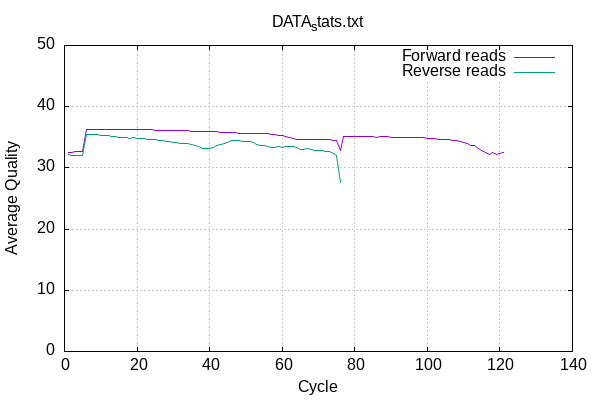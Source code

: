 
            set terminal png size 600,400 truecolor
            set output "DATA_stats-quals.png"
            set grid xtics ytics y2tics back lc rgb "#cccccc"
            set ylabel "Average Quality"
            set xlabel "Cycle"
            set yrange [0:50]
            set title "DATA_stats.txt"
            plot '-' using 1:2 with lines title 'Forward reads' , '-' using 1:2 with lines title 'Reverse reads'
        1	32.47
2	32.58
3	32.68
4	32.72
5	32.74
6	36.28
7	36.29
8	36.27
9	36.27
10	36.28
11	36.30
12	36.31
13	36.30
14	36.30
15	36.31
16	36.30
17	36.30
18	36.30
19	36.27
20	36.27
21	36.27
22	36.23
23	36.21
24	36.20
25	36.18
26	36.17
27	36.15
28	36.14
29	36.12
30	36.11
31	36.08
32	36.08
33	36.04
34	36.04
35	35.99
36	36.00
37	35.97
38	35.96
39	35.96
40	35.92
41	35.93
42	35.90
43	35.86
44	35.85
45	35.81
46	35.78
47	35.72
48	35.67
49	35.68
50	35.63
51	35.57
52	35.54
53	35.56
54	35.55
55	35.55
56	35.54
57	35.49
58	35.43
59	35.34
60	35.23
61	35.10
62	34.92
63	34.76
64	34.70
65	34.63
66	34.65
67	34.63
68	34.62
69	34.60
70	34.61
71	34.64
72	34.61
73	34.56
74	34.50
75	34.47
76	32.86
77	35.09
78	35.13
79	35.10
80	35.10
81	35.12
82	35.07
83	35.09
84	35.14
85	35.09
86	35.03
87	35.08
88	35.08
89	35.08
90	35.03
91	35.04
92	35.01
93	35.02
94	35.01
95	34.99
96	34.95
97	34.94
98	34.96
99	34.90
100	34.82
101	34.76
102	34.75
103	34.68
104	34.68
105	34.56
106	34.57
107	34.46
108	34.50
109	34.26
110	34.11
111	33.94
112	33.71
113	33.58
114	33.19
115	32.92
116	32.56
117	32.25
118	32.52
119	32.25
120	32.38
121	32.53
end
1	32.12
2	31.98
3	32.05
4	32.04
5	32.02
6	35.47
7	35.40
8	35.43
9	35.38
10	35.29
11	35.25
12	35.24
13	35.19
14	35.06
15	34.99
16	34.90
17	34.89
18	34.83
19	34.89
20	34.85
21	34.78
22	34.78
23	34.67
24	34.68
25	34.61
26	34.47
27	34.40
28	34.29
29	34.29
30	34.16
31	34.14
32	34.05
33	33.95
34	34.00
35	33.81
36	33.70
37	33.46
38	33.23
39	33.17
40	33.23
41	33.35
42	33.65
43	33.78
44	33.99
45	34.20
46	34.46
47	34.52
48	34.52
49	34.29
50	34.24
51	34.28
52	34.16
53	33.86
54	33.68
55	33.62
56	33.56
57	33.35
58	33.35
59	33.54
60	33.41
61	33.42
62	33.45
63	33.51
64	33.27
65	32.99
66	32.99
67	33.12
68	32.98
69	32.89
70	32.84
71	32.85
72	32.65
73	32.71
74	32.28
75	31.99
76	27.56
end
